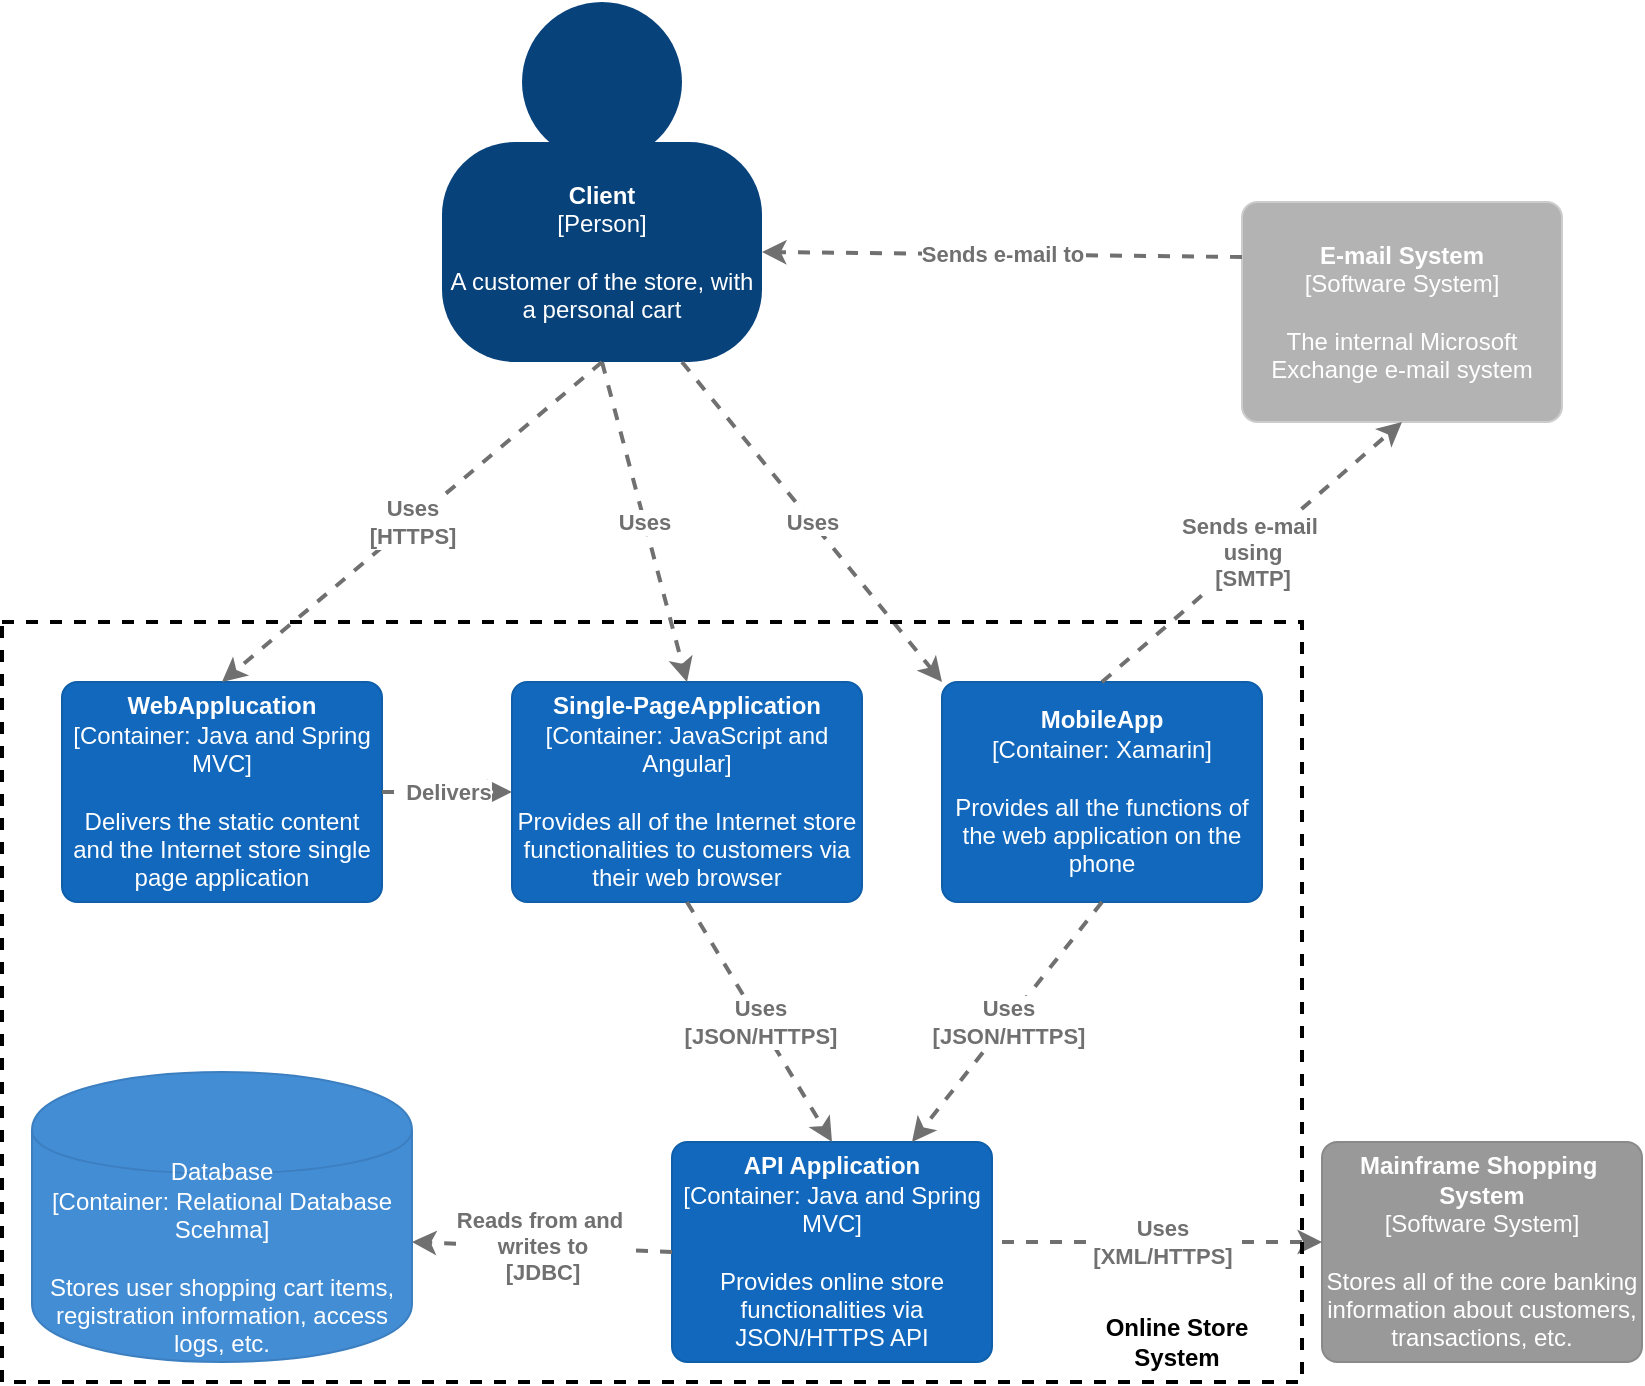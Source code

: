 <mxfile version="12.8.1" type="device"><diagram id="kqPEYuumCH6bOYd8siLz" name="Page-1"><mxGraphModel dx="1209" dy="573" grid="1" gridSize="10" guides="1" tooltips="1" connect="1" arrows="1" fold="1" page="1" pageScale="1" pageWidth="850" pageHeight="1100" math="0" shadow="0"><root><mxCell id="0"/><mxCell id="1" parent="0"/><mxCell id="6IdOxdUI5gLCDt77dqoU-1" value="" style="group;rounded=0;labelBackgroundColor=none;fillColor=none;fontColor=#ffffff;align=center;html=1;" vertex="1" connectable="0" parent="1"><mxGeometry x="230" width="160" height="180" as="geometry"/><C4Person as="c4"/></mxCell><object label="&lt;b&gt;Client&lt;/b&gt;&lt;br&gt;&lt;div&gt;[Person]&lt;/div&gt;&lt;div&gt;&lt;br&gt;&lt;/div&gt;&lt;div&gt;A customer of the store, with a personal cart&lt;/div&gt;" placeholders="1" c4Name="name" c4Type="body" c4Description="Description" id="6IdOxdUI5gLCDt77dqoU-2"><mxCell style="rounded=1;whiteSpace=wrap;html=1;labelBackgroundColor=none;fillColor=#08427b;fontColor=#ffffff;align=center;arcSize=33;strokeColor=3c7fc0;" vertex="1" parent="6IdOxdUI5gLCDt77dqoU-1"><mxGeometry y="70" width="160" height="110" as="geometry"/><C4Person as="c4"/></mxCell></object><mxCell id="6IdOxdUI5gLCDt77dqoU-3" value="" style="ellipse;whiteSpace=wrap;html=1;aspect=fixed;rounded=0;labelBackgroundColor=none;fillColor=#08427b;fontSize=12;fontColor=#ffffff;align=center;strokeColor=3c7fc0;" vertex="1" parent="6IdOxdUI5gLCDt77dqoU-1"><mxGeometry x="40" width="80" height="80" as="geometry"/><C4Person as="c4"/></mxCell><object label="&lt;b&gt;WebApplucation&lt;/b&gt;&lt;br&gt;&lt;div&gt;[Container: Java and Spring MVC]&lt;/div&gt;&lt;div&gt;&lt;br&gt;&lt;/div&gt;&lt;div&gt;Delivers the static content and the Internet store single page application&lt;/div&gt;" placeholders="1" c4Name="name" c4Type="SoftwareSystem" c4Description="Description" id="6IdOxdUI5gLCDt77dqoU-7"><mxCell style="rounded=1;whiteSpace=wrap;html=1;labelBackgroundColor=none;fillColor=#1168bd;fontColor=#ffffff;align=center;arcSize=7;strokeColor=#0f5eaa;" vertex="1" parent="1"><mxGeometry x="40" y="340" width="160" height="110" as="geometry"/><C4SoftwareSystem as="c4"/></mxCell></object><object label="&lt;b&gt;MobileApp&lt;/b&gt;&lt;br&gt;&lt;div&gt;[Container: Xamarin]&lt;/div&gt;&lt;div&gt;&lt;br&gt;&lt;/div&gt;&lt;div&gt;Provides all the functions of the web application on the phone&lt;/div&gt;" placeholders="1" c4Name="name" c4Type="SoftwareSystem" c4Description="Description" id="6IdOxdUI5gLCDt77dqoU-8"><mxCell style="rounded=1;whiteSpace=wrap;html=1;labelBackgroundColor=none;fillColor=#1168bd;fontColor=#ffffff;align=center;arcSize=7;strokeColor=#0f5eaa;" vertex="1" parent="1"><mxGeometry x="480" y="340" width="160" height="110" as="geometry"/><C4SoftwareSystem as="c4"/></mxCell></object><object label="&lt;div style=&quot;text-align: left&quot;&gt;&lt;div style=&quot;text-align: center&quot;&gt;&lt;b&gt;Uses&lt;/b&gt;&lt;/div&gt;&lt;div style=&quot;text-align: center&quot;&gt;&lt;b&gt;[HTTPS]&lt;/b&gt;&lt;/div&gt;&lt;/div&gt;" c4Type="Relationship" c4Description="Description" c4Technology="technology" id="6IdOxdUI5gLCDt77dqoU-9"><mxCell style="edgeStyle=none;rounded=0;html=1;entryX=0.5;entryY=0;jettySize=auto;orthogonalLoop=1;strokeColor=#707070;strokeWidth=2;fontColor=#707070;jumpStyle=none;dashed=1;exitX=0.5;exitY=1;exitDx=0;exitDy=0;entryDx=0;entryDy=0;" edge="1" parent="1" source="6IdOxdUI5gLCDt77dqoU-2" target="6IdOxdUI5gLCDt77dqoU-7"><mxGeometry width="160" relative="1" as="geometry"><mxPoint x="350" y="320" as="sourcePoint"/><mxPoint x="510" y="320" as="targetPoint"/></mxGeometry><C4Relationship as="c4"/></mxCell></object><object label="&lt;div style=&quot;text-align: left&quot;&gt;&lt;div style=&quot;text-align: center&quot;&gt;&lt;b&gt;Uses&lt;/b&gt;&lt;/div&gt;&lt;/div&gt;" c4Type="Relationship" c4Description="Description" c4Technology="technology" id="6IdOxdUI5gLCDt77dqoU-12"><mxCell style="edgeStyle=none;rounded=0;html=1;entryX=0;entryY=0;jettySize=auto;orthogonalLoop=1;strokeColor=#707070;strokeWidth=2;fontColor=#707070;jumpStyle=none;dashed=1;exitX=0.75;exitY=1;exitDx=0;exitDy=0;entryDx=0;entryDy=0;" edge="1" parent="1" source="6IdOxdUI5gLCDt77dqoU-2" target="6IdOxdUI5gLCDt77dqoU-8"><mxGeometry width="160" relative="1" as="geometry"><mxPoint x="440" y="250" as="sourcePoint"/><mxPoint x="450" y="350" as="targetPoint"/></mxGeometry><C4Relationship as="c4"/></mxCell></object><object label="&lt;b&gt;Single-PageApplication&lt;/b&gt;&lt;br&gt;&lt;div&gt;[Container: JavaScript and Angular]&lt;/div&gt;&lt;div&gt;&lt;br&gt;&lt;/div&gt;&lt;div&gt;Provides all of the Internet store functionalities to customers via their web browser&lt;/div&gt;" placeholders="1" c4Name="name" c4Type="SoftwareSystem" c4Description="Description" id="6IdOxdUI5gLCDt77dqoU-14"><mxCell style="rounded=1;whiteSpace=wrap;html=1;labelBackgroundColor=none;fillColor=#1168bd;fontColor=#ffffff;align=center;arcSize=7;strokeColor=#0f5eaa;" vertex="1" parent="1"><mxGeometry x="265" y="340" width="175" height="110" as="geometry"/><C4SoftwareSystem as="c4"/></mxCell></object><object label="&lt;b&gt;E-mail System&lt;/b&gt;&lt;br&gt;&lt;div&gt;[Software System]&lt;/div&gt;&lt;div&gt;&lt;br&gt;&lt;/div&gt;&lt;div&gt;The internal Microsoft Exchange e-mail system&lt;/div&gt;" placeholders="1" c4Name="name" c4Type="SoftwareSystem" c4Description="Description" id="6IdOxdUI5gLCDt77dqoU-15"><mxCell style="rounded=1;whiteSpace=wrap;html=1;labelBackgroundColor=none;fillColor=#B3B3B3;fontColor=#ffffff;align=center;arcSize=7;strokeColor=#CCCCCC;" vertex="1" parent="1"><mxGeometry x="630" y="100" width="160" height="110" as="geometry"/><C4SoftwareSystem as="c4"/></mxCell></object><object label="&lt;div style=&quot;text-align: left&quot;&gt;&lt;div style=&quot;text-align: center&quot;&gt;&lt;b&gt;Sends e-mail to&lt;/b&gt;&lt;/div&gt;&lt;/div&gt;" c4Type="Relationship" c4Description="Description" c4Technology="technology" id="6IdOxdUI5gLCDt77dqoU-16"><mxCell style="edgeStyle=none;rounded=0;html=1;entryX=1;entryY=0.5;jettySize=auto;orthogonalLoop=1;strokeColor=#707070;strokeWidth=2;fontColor=#707070;jumpStyle=none;dashed=1;entryDx=0;entryDy=0;exitX=0;exitY=0.25;exitDx=0;exitDy=0;" edge="1" parent="1" source="6IdOxdUI5gLCDt77dqoU-15" target="6IdOxdUI5gLCDt77dqoU-2"><mxGeometry width="160" relative="1" as="geometry"><mxPoint x="350" y="320" as="sourcePoint"/><mxPoint x="510" y="320" as="targetPoint"/></mxGeometry><C4Relationship as="c4"/></mxCell></object><object label="&lt;div style=&quot;text-align: left&quot;&gt;&lt;div style=&quot;text-align: center&quot;&gt;&lt;b&gt;Delivers&lt;/b&gt;&lt;/div&gt;&lt;/div&gt;" c4Type="Relationship" c4Description="Description" c4Technology="technology" id="6IdOxdUI5gLCDt77dqoU-17"><mxCell style="edgeStyle=none;rounded=0;html=1;entryX=0;entryY=0.5;jettySize=auto;orthogonalLoop=1;strokeColor=#707070;strokeWidth=2;fontColor=#707070;jumpStyle=none;dashed=1;exitX=1;exitY=0.5;exitDx=0;exitDy=0;entryDx=0;entryDy=0;" edge="1" parent="1" source="6IdOxdUI5gLCDt77dqoU-7" target="6IdOxdUI5gLCDt77dqoU-14"><mxGeometry width="160" relative="1" as="geometry"><mxPoint x="220" y="510" as="sourcePoint"/><mxPoint x="370" y="510" as="targetPoint"/></mxGeometry><C4Relationship as="c4"/></mxCell></object><object label="&lt;div style=&quot;text-align: left&quot;&gt;&lt;div style=&quot;text-align: center&quot;&gt;&lt;b&gt;Uses&lt;/b&gt;&lt;/div&gt;&lt;/div&gt;" c4Type="Relationship" c4Description="Description" c4Technology="technology" id="6IdOxdUI5gLCDt77dqoU-18"><mxCell style="edgeStyle=none;rounded=0;html=1;entryX=0.5;entryY=0;jettySize=auto;orthogonalLoop=1;strokeColor=#707070;strokeWidth=2;fontColor=#707070;jumpStyle=none;dashed=1;exitX=0.5;exitY=1;exitDx=0;exitDy=0;entryDx=0;entryDy=0;" edge="1" parent="1" source="6IdOxdUI5gLCDt77dqoU-2" target="6IdOxdUI5gLCDt77dqoU-14"><mxGeometry width="160" relative="1" as="geometry"><mxPoint x="300" y="240" as="sourcePoint"/><mxPoint x="460" y="240" as="targetPoint"/></mxGeometry><C4Relationship as="c4"/></mxCell></object><object label="&lt;b&gt;API Application&lt;/b&gt;&lt;br&gt;&lt;div&gt;[Container: Java and Spring MVC]&lt;/div&gt;&lt;div&gt;&lt;br&gt;&lt;/div&gt;&lt;div&gt;Provides online store functionalities via JSON/HTTPS API&lt;/div&gt;" placeholders="1" c4Name="name" c4Type="SoftwareSystem" c4Description="Description" id="6IdOxdUI5gLCDt77dqoU-19"><mxCell style="rounded=1;whiteSpace=wrap;html=1;labelBackgroundColor=none;fillColor=#1168bd;fontColor=#ffffff;align=center;arcSize=7;strokeColor=#0f5eaa;" vertex="1" parent="1"><mxGeometry x="345" y="570" width="160" height="110" as="geometry"/><C4SoftwareSystem as="c4"/></mxCell></object><object label="&lt;div style=&quot;text-align: left&quot;&gt;&lt;div style=&quot;text-align: center&quot;&gt;&lt;b&gt;Uses&lt;/b&gt;&lt;/div&gt;&lt;div style=&quot;text-align: center&quot;&gt;&lt;b&gt;[JSON/HTTPS]&lt;/b&gt;&lt;/div&gt;&lt;/div&gt;" c4Type="Relationship" c4Description="Description" c4Technology="technology" id="6IdOxdUI5gLCDt77dqoU-20"><mxCell style="edgeStyle=none;rounded=0;html=1;entryX=0.5;entryY=0;jettySize=auto;orthogonalLoop=1;strokeColor=#707070;strokeWidth=2;fontColor=#707070;jumpStyle=none;dashed=1;exitX=0.5;exitY=1;exitDx=0;exitDy=0;entryDx=0;entryDy=0;" edge="1" parent="1" source="6IdOxdUI5gLCDt77dqoU-14" target="6IdOxdUI5gLCDt77dqoU-19"><mxGeometry width="160" relative="1" as="geometry"><mxPoint x="510" y="590" as="sourcePoint"/><mxPoint x="670" y="590" as="targetPoint"/></mxGeometry><C4Relationship as="c4"/></mxCell></object><object label="&lt;div style=&quot;text-align: left&quot;&gt;&lt;div style=&quot;text-align: center&quot;&gt;&lt;b&gt;Uses&lt;/b&gt;&lt;/div&gt;&lt;div style=&quot;text-align: center&quot;&gt;&lt;b&gt;[JSON/HTTPS]&lt;/b&gt;&lt;/div&gt;&lt;/div&gt;" c4Type="Relationship" c4Description="Description" c4Technology="technology" id="6IdOxdUI5gLCDt77dqoU-21"><mxCell style="edgeStyle=none;rounded=0;html=1;entryX=0.75;entryY=0;jettySize=auto;orthogonalLoop=1;strokeColor=#707070;strokeWidth=2;fontColor=#707070;jumpStyle=none;dashed=1;exitX=0.5;exitY=1;exitDx=0;exitDy=0;entryDx=0;entryDy=0;" edge="1" parent="1" source="6IdOxdUI5gLCDt77dqoU-8" target="6IdOxdUI5gLCDt77dqoU-19"><mxGeometry width="160" relative="1" as="geometry"><mxPoint x="610" y="590" as="sourcePoint"/><mxPoint x="770" y="590" as="targetPoint"/></mxGeometry><C4Relationship as="c4"/></mxCell></object><object label="&lt;span&gt;Database&lt;/span&gt;&lt;div&gt;[Container: Relational Database Scehma]&lt;/div&gt;&lt;div&gt;&lt;br&gt;&lt;/div&gt;&lt;div&gt;Stores user shopping cart items, registration information, access logs, etc.&lt;/div&gt;" placeholders="1" c4Type="Database" c4Technology="technology" c4Description="Description" id="6IdOxdUI5gLCDt77dqoU-22"><mxCell style="shape=cylinder;whiteSpace=wrap;html=1;boundedLbl=1;rounded=0;labelBackgroundColor=none;fillColor=#438dd5;fontSize=12;fontColor=#ffffff;align=center;strokeColor=#3c7fc0;" vertex="1" parent="1"><mxGeometry x="25" y="535" width="190" height="145" as="geometry"/><C4Database as="c4"/></mxCell></object><object label="&lt;div style=&quot;text-align: left&quot;&gt;&lt;div style=&quot;text-align: center&quot;&gt;&lt;b&gt;Reads from and&amp;nbsp;&lt;/b&gt;&lt;/div&gt;&lt;div style=&quot;text-align: center&quot;&gt;&lt;b&gt;writes to&lt;/b&gt;&lt;/div&gt;&lt;div style=&quot;text-align: center&quot;&gt;&lt;b&gt;[JDBC]&lt;/b&gt;&lt;/div&gt;&lt;/div&gt;" c4Type="Relationship" c4Description="Description" c4Technology="technology" id="6IdOxdUI5gLCDt77dqoU-24"><mxCell style="edgeStyle=none;rounded=0;html=1;entryX=1;entryY=0.586;jettySize=auto;orthogonalLoop=1;strokeColor=#707070;strokeWidth=2;fontColor=#707070;jumpStyle=none;dashed=1;entryDx=0;entryDy=0;exitX=0;exitY=0.5;exitDx=0;exitDy=0;entryPerimeter=0;" edge="1" parent="1" source="6IdOxdUI5gLCDt77dqoU-19" target="6IdOxdUI5gLCDt77dqoU-22"><mxGeometry width="160" relative="1" as="geometry"><mxPoint x="230" y="640" as="sourcePoint"/><mxPoint x="390" y="640" as="targetPoint"/></mxGeometry><C4Relationship as="c4"/></mxCell></object><object label="&lt;b&gt;Mainframe Shopping&amp;nbsp;&lt;br&gt;System&lt;/b&gt;&lt;br&gt;&lt;div&gt;[Software System]&lt;/div&gt;&lt;div&gt;&lt;br&gt;&lt;/div&gt;&lt;div&gt;Stores all of the core banking information about customers, transactions, etc.&lt;/div&gt;" placeholders="1" c4Name="name" c4Type="SoftwareSystemDependency" c4Description="Description" id="6IdOxdUI5gLCDt77dqoU-25"><mxCell style="rounded=1;whiteSpace=wrap;html=1;labelBackgroundColor=none;fillColor=#999999;fontColor=#ffffff;align=center;arcSize=7;strokeColor=#8a8a8a;" vertex="1" parent="1"><mxGeometry x="670" y="570" width="160" height="110" as="geometry"/><C4SoftwareSystemDependency as="c4"/></mxCell></object><object label="&lt;div style=&quot;text-align: left&quot;&gt;&lt;div style=&quot;text-align: center&quot;&gt;&lt;b&gt;Uses&lt;/b&gt;&lt;/div&gt;&lt;div style=&quot;text-align: center&quot;&gt;&lt;b&gt;[XML/HTTPS]&lt;/b&gt;&lt;/div&gt;&lt;/div&gt;" c4Type="Relationship" c4Description="Description" c4Technology="technology" id="6IdOxdUI5gLCDt77dqoU-26"><mxCell style="edgeStyle=none;rounded=0;html=1;jettySize=auto;orthogonalLoop=1;strokeColor=#707070;strokeWidth=2;fontColor=#707070;jumpStyle=none;dashed=1;entryX=0;entryY=0.455;entryDx=0;entryDy=0;entryPerimeter=0;" edge="1" parent="1" target="6IdOxdUI5gLCDt77dqoU-25"><mxGeometry width="160" relative="1" as="geometry"><mxPoint x="510" y="620" as="sourcePoint"/><mxPoint x="640" y="620" as="targetPoint"/></mxGeometry><C4Relationship as="c4"/></mxCell></object><mxCell id="6IdOxdUI5gLCDt77dqoU-27" value="" style="rounded=0;whiteSpace=wrap;html=1;strokeColor=#000000;fillColor=none;dashed=1;strokeWidth=2;" vertex="1" parent="1"><mxGeometry x="10" y="310" width="650" height="380" as="geometry"/></mxCell><mxCell id="6IdOxdUI5gLCDt77dqoU-29" value="&lt;b&gt;Online Store System&lt;/b&gt;" style="text;html=1;strokeColor=none;fillColor=none;align=center;verticalAlign=middle;whiteSpace=wrap;rounded=0;dashed=1;" vertex="1" parent="1"><mxGeometry x="550" y="660" width="95" height="20" as="geometry"/></mxCell><object label="&lt;div style=&quot;text-align: left&quot;&gt;&lt;div style=&quot;text-align: center&quot;&gt;&lt;b&gt;Sends e-mail&amp;nbsp;&lt;/b&gt;&lt;/div&gt;&lt;div style=&quot;text-align: center&quot;&gt;&lt;b&gt;using&lt;/b&gt;&lt;/div&gt;&lt;div style=&quot;text-align: center&quot;&gt;&lt;b&gt;[SMTP]&lt;/b&gt;&lt;/div&gt;&lt;/div&gt;" c4Type="Relationship" c4Description="Description" c4Technology="technology" id="6IdOxdUI5gLCDt77dqoU-30"><mxCell style="edgeStyle=none;rounded=0;html=1;entryX=0.5;entryY=1;jettySize=auto;orthogonalLoop=1;strokeColor=#707070;strokeWidth=2;fontColor=#707070;jumpStyle=none;dashed=1;entryDx=0;entryDy=0;exitX=0.5;exitY=0;exitDx=0;exitDy=0;" edge="1" parent="1" source="6IdOxdUI5gLCDt77dqoU-8" target="6IdOxdUI5gLCDt77dqoU-15"><mxGeometry width="160" relative="1" as="geometry"><mxPoint x="720" y="430" as="sourcePoint"/><mxPoint x="740" y="310" as="targetPoint"/></mxGeometry><C4Relationship as="c4"/></mxCell></object></root></mxGraphModel></diagram></mxfile>